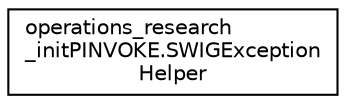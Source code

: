digraph "Graphical Class Hierarchy"
{
 // LATEX_PDF_SIZE
  edge [fontname="Helvetica",fontsize="10",labelfontname="Helvetica",labelfontsize="10"];
  node [fontname="Helvetica",fontsize="10",shape=record];
  rankdir="LR";
  Node0 [label="operations_research\l_initPINVOKE.SWIGException\lHelper",height=0.2,width=0.4,color="black", fillcolor="white", style="filled",URL="$classGoogle_1_1OrTools_1_1Init_1_1operations__research__initPINVOKE_1_1SWIGExceptionHelper.html",tooltip=" "];
}
